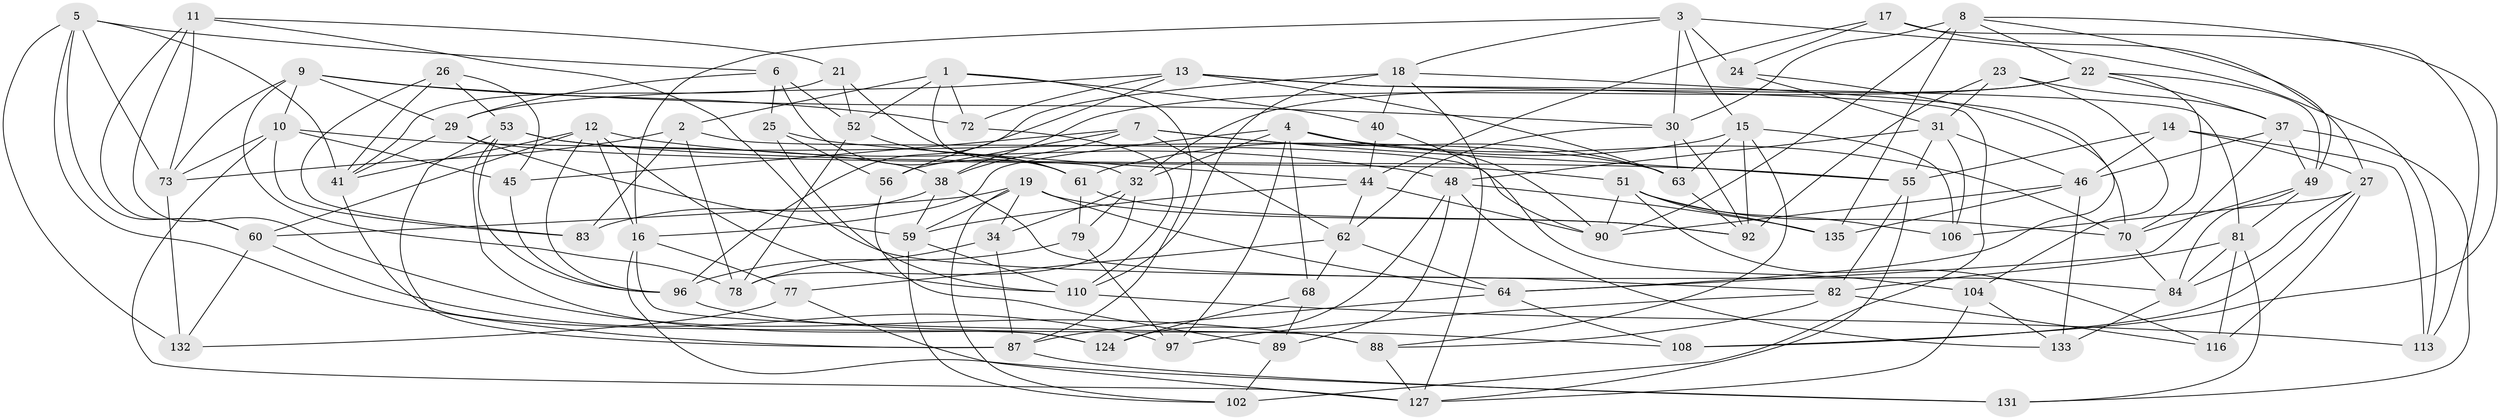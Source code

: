 // Generated by graph-tools (version 1.1) at 2025/52/02/27/25 19:52:27]
// undirected, 82 vertices, 214 edges
graph export_dot {
graph [start="1"]
  node [color=gray90,style=filled];
  1 [super="+119"];
  2 [super="+75"];
  3 [super="+33"];
  4 [super="+54"];
  5 [super="+71"];
  6 [super="+28"];
  7 [super="+101"];
  8 [super="+50"];
  9 [super="+36"];
  10 [super="+69"];
  11 [super="+76"];
  12 [super="+65"];
  13 [super="+42"];
  14;
  15 [super="+57"];
  16 [super="+35"];
  17;
  18 [super="+20"];
  19 [super="+103"];
  21;
  22 [super="+47"];
  23;
  24;
  25;
  26;
  27 [super="+39"];
  29 [super="+114"];
  30 [super="+99"];
  31 [super="+112"];
  32 [super="+67"];
  34;
  37 [super="+129"];
  38 [super="+43"];
  40;
  41 [super="+128"];
  44 [super="+74"];
  45;
  46 [super="+58"];
  48 [super="+121"];
  49 [super="+86"];
  51 [super="+115"];
  52 [super="+85"];
  53 [super="+100"];
  55 [super="+118"];
  56;
  59 [super="+94"];
  60 [super="+80"];
  61 [super="+95"];
  62 [super="+66"];
  63 [super="+98"];
  64 [super="+107"];
  68;
  70 [super="+105"];
  72;
  73 [super="+111"];
  77;
  78 [super="+109"];
  79;
  81 [super="+117"];
  82 [super="+91"];
  83;
  84 [super="+125"];
  87 [super="+122"];
  88 [super="+120"];
  89;
  90 [super="+93"];
  92 [super="+123"];
  96 [super="+130"];
  97;
  102;
  104;
  106;
  108;
  110 [super="+126"];
  113;
  116;
  124;
  127 [super="+134"];
  131;
  132;
  133;
  135;
  1 -- 40;
  1 -- 72;
  1 -- 87;
  1 -- 2;
  1 -- 52;
  1 -- 32;
  2 -- 83;
  2 -- 90;
  2 -- 73;
  2 -- 78 [weight=2];
  3 -- 16;
  3 -- 15;
  3 -- 24;
  3 -- 113;
  3 -- 30;
  3 -- 18;
  4 -- 68;
  4 -- 70;
  4 -- 16;
  4 -- 97;
  4 -- 90;
  4 -- 32;
  5 -- 132;
  5 -- 6;
  5 -- 41;
  5 -- 73;
  5 -- 60;
  5 -- 87;
  6 -- 52 [weight=2];
  6 -- 25;
  6 -- 29;
  6 -- 61;
  7 -- 56;
  7 -- 45;
  7 -- 55;
  7 -- 38;
  7 -- 63;
  7 -- 62;
  8 -- 135;
  8 -- 108;
  8 -- 49;
  8 -- 90;
  8 -- 30;
  8 -- 22;
  9 -- 29;
  9 -- 73;
  9 -- 72;
  9 -- 78;
  9 -- 10;
  9 -- 30;
  10 -- 127;
  10 -- 38;
  10 -- 73;
  10 -- 83;
  10 -- 45;
  11 -- 21;
  11 -- 60;
  11 -- 82;
  11 -- 88 [weight=2];
  11 -- 73;
  12 -- 48;
  12 -- 41;
  12 -- 96;
  12 -- 60;
  12 -- 110;
  12 -- 16;
  13 -- 29;
  13 -- 72;
  13 -- 56;
  13 -- 102;
  13 -- 81;
  13 -- 63;
  14 -- 46;
  14 -- 113;
  14 -- 55;
  14 -- 27;
  15 -- 88;
  15 -- 106;
  15 -- 92;
  15 -- 63;
  15 -- 61;
  16 -- 77;
  16 -- 88;
  16 -- 131;
  17 -- 113;
  17 -- 24;
  17 -- 27;
  17 -- 44;
  18 -- 96;
  18 -- 40;
  18 -- 70;
  18 -- 127;
  18 -- 110;
  19 -- 102;
  19 -- 92;
  19 -- 64;
  19 -- 34;
  19 -- 60;
  19 -- 59;
  21 -- 41;
  21 -- 52;
  21 -- 61;
  22 -- 37;
  22 -- 32;
  22 -- 49;
  22 -- 38;
  22 -- 70;
  23 -- 31;
  23 -- 104;
  23 -- 37;
  23 -- 92;
  24 -- 31;
  24 -- 64;
  25 -- 110;
  25 -- 56;
  25 -- 44;
  26 -- 53;
  26 -- 83;
  26 -- 45;
  26 -- 41;
  27 -- 106;
  27 -- 84;
  27 -- 108;
  27 -- 116;
  29 -- 51;
  29 -- 41;
  29 -- 59;
  30 -- 92;
  30 -- 62;
  30 -- 63;
  31 -- 106;
  31 -- 55;
  31 -- 46;
  31 -- 48;
  32 -- 34;
  32 -- 79;
  32 -- 78;
  34 -- 78;
  34 -- 87;
  37 -- 49;
  37 -- 131;
  37 -- 64;
  37 -- 46;
  38 -- 83;
  38 -- 84;
  38 -- 59;
  40 -- 104;
  40 -- 44;
  41 -- 124;
  44 -- 59;
  44 -- 62;
  44 -- 90;
  45 -- 96;
  46 -- 135;
  46 -- 90;
  46 -- 133;
  48 -- 89;
  48 -- 133;
  48 -- 135;
  48 -- 124;
  49 -- 81;
  49 -- 84;
  49 -- 70;
  51 -- 116;
  51 -- 135;
  51 -- 106;
  51 -- 90;
  51 -- 70;
  52 -- 78;
  52 -- 61;
  53 -- 55;
  53 -- 87;
  53 -- 96;
  53 -- 124;
  53 -- 63;
  55 -- 127;
  55 -- 82;
  56 -- 89;
  59 -- 102;
  59 -- 110;
  60 -- 132;
  60 -- 97;
  61 -- 92;
  61 -- 79;
  62 -- 77;
  62 -- 68;
  62 -- 64;
  63 -- 92;
  64 -- 108;
  64 -- 87;
  68 -- 89;
  68 -- 124;
  70 -- 84;
  72 -- 110;
  73 -- 132;
  77 -- 132;
  77 -- 127;
  79 -- 97;
  79 -- 96;
  81 -- 82;
  81 -- 116;
  81 -- 131;
  81 -- 84;
  82 -- 97;
  82 -- 116;
  82 -- 88;
  84 -- 133;
  87 -- 131;
  88 -- 127;
  89 -- 102;
  96 -- 108;
  104 -- 133;
  104 -- 127;
  110 -- 113;
}
